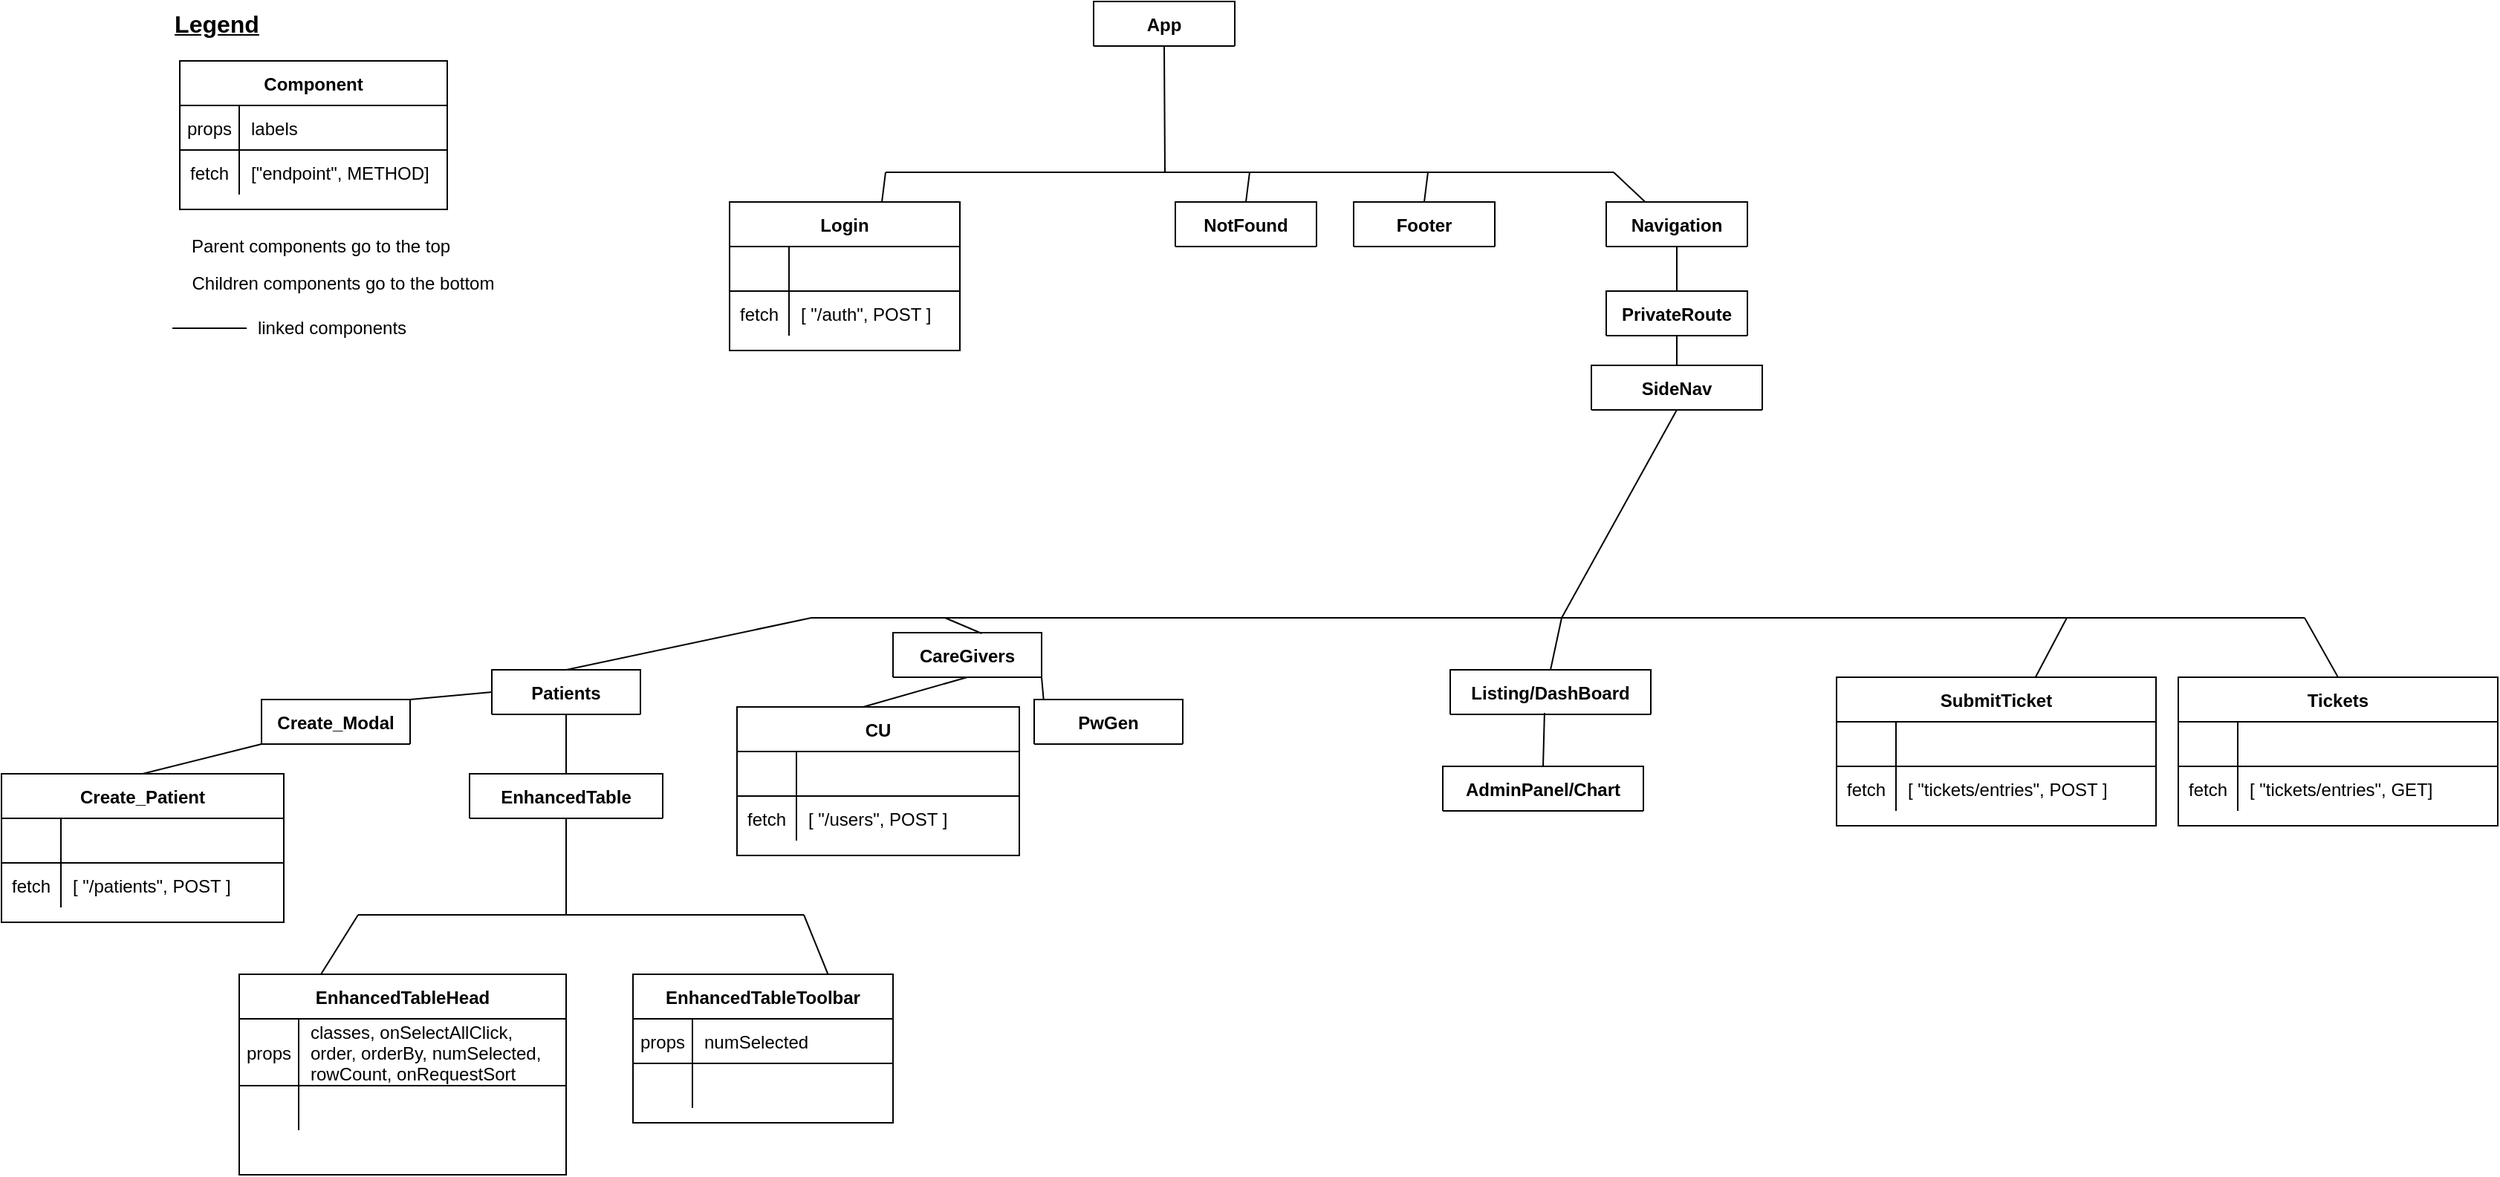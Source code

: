 <mxfile version="14.9.0" type="google"><diagram id="DZFct7ExHFH9L2ZEA_QD" name="Page-1"><mxGraphModel dx="2535" dy="1308" grid="1" gridSize="5" guides="1" tooltips="1" connect="1" arrows="1" fold="1" page="1" pageScale="1" pageWidth="1100" pageHeight="850" math="0" shadow="0"><root><mxCell id="0"/><mxCell id="1" parent="0"/><mxCell id="W5EeJOtrDVirOjRoHwL2-1" value="&lt;b&gt;&lt;font style=&quot;font-size: 16px&quot;&gt;&lt;u&gt;Legend&lt;/u&gt;&lt;/font&gt;&lt;/b&gt;" style="text;html=1;strokeColor=none;fillColor=none;align=center;verticalAlign=middle;whiteSpace=wrap;rounded=0;" parent="1" vertex="1"><mxGeometry x="10" y="10" width="60" height="20" as="geometry"/></mxCell><mxCell id="W5EeJOtrDVirOjRoHwL2-2" value="Component" style="shape=table;startSize=30;container=1;collapsible=1;childLayout=tableLayout;fixedRows=1;rowLines=0;fontStyle=1;align=center;resizeLast=1;" parent="1" vertex="1"><mxGeometry x="15" y="45" width="180" height="100" as="geometry"><mxRectangle x="15" y="45" width="95" height="30" as="alternateBounds"/></mxGeometry></mxCell><mxCell id="W5EeJOtrDVirOjRoHwL2-3" value="" style="shape=partialRectangle;collapsible=0;dropTarget=0;pointerEvents=0;fillColor=none;top=0;left=0;bottom=1;right=0;points=[[0,0.5],[1,0.5]];portConstraint=eastwest;" parent="W5EeJOtrDVirOjRoHwL2-2" vertex="1"><mxGeometry y="30" width="180" height="30" as="geometry"/></mxCell><mxCell id="W5EeJOtrDVirOjRoHwL2-4" value="props" style="shape=partialRectangle;connectable=0;fillColor=none;top=0;left=0;bottom=0;right=0;fontStyle=0;overflow=hidden;" parent="W5EeJOtrDVirOjRoHwL2-3" vertex="1"><mxGeometry width="40" height="30" as="geometry"/></mxCell><mxCell id="W5EeJOtrDVirOjRoHwL2-5" value="labels" style="shape=partialRectangle;connectable=0;fillColor=none;top=0;left=0;bottom=0;right=0;align=left;spacingLeft=6;fontStyle=0;overflow=hidden;" parent="W5EeJOtrDVirOjRoHwL2-3" vertex="1"><mxGeometry x="40" width="140" height="30" as="geometry"/></mxCell><mxCell id="W5EeJOtrDVirOjRoHwL2-6" value="" style="shape=partialRectangle;collapsible=0;dropTarget=0;pointerEvents=0;fillColor=none;top=0;left=0;bottom=0;right=0;points=[[0,0.5],[1,0.5]];portConstraint=eastwest;" parent="W5EeJOtrDVirOjRoHwL2-2" vertex="1"><mxGeometry y="60" width="180" height="30" as="geometry"/></mxCell><mxCell id="W5EeJOtrDVirOjRoHwL2-7" value="fetch" style="shape=partialRectangle;connectable=0;fillColor=none;top=0;left=0;bottom=0;right=0;editable=1;overflow=hidden;" parent="W5EeJOtrDVirOjRoHwL2-6" vertex="1"><mxGeometry width="40" height="30" as="geometry"/></mxCell><mxCell id="W5EeJOtrDVirOjRoHwL2-8" value="[&quot;endpoint&quot;, METHOD]" style="shape=partialRectangle;connectable=0;fillColor=none;top=0;left=0;bottom=0;right=0;align=left;spacingLeft=6;overflow=hidden;" parent="W5EeJOtrDVirOjRoHwL2-6" vertex="1"><mxGeometry x="40" width="140" height="30" as="geometry"/></mxCell><mxCell id="W5EeJOtrDVirOjRoHwL2-9" value="Parent components go to the top" style="text;html=1;strokeColor=none;fillColor=none;align=center;verticalAlign=middle;whiteSpace=wrap;rounded=0;" parent="1" vertex="1"><mxGeometry x="5" y="160" width="210" height="20" as="geometry"/></mxCell><mxCell id="W5EeJOtrDVirOjRoHwL2-10" value="Children components go to the bottom" style="text;html=1;strokeColor=none;fillColor=none;align=center;verticalAlign=middle;whiteSpace=wrap;rounded=0;" parent="1" vertex="1"><mxGeometry x="5" y="185" width="240" height="20" as="geometry"/></mxCell><mxCell id="W5EeJOtrDVirOjRoHwL2-11" value="" style="endArrow=none;html=1;" parent="1" edge="1"><mxGeometry width="50" height="50" relative="1" as="geometry"><mxPoint x="10" y="225" as="sourcePoint"/><mxPoint x="60" y="225" as="targetPoint"/></mxGeometry></mxCell><mxCell id="W5EeJOtrDVirOjRoHwL2-12" value="linked components" style="text;html=1;strokeColor=none;fillColor=none;align=center;verticalAlign=middle;whiteSpace=wrap;rounded=0;" parent="1" vertex="1"><mxGeometry x="60" y="215" width="115" height="20" as="geometry"/></mxCell><mxCell id="W5EeJOtrDVirOjRoHwL2-13" value="App" style="shape=table;startSize=30;container=1;collapsible=1;childLayout=tableLayout;fixedRows=1;rowLines=0;fontStyle=1;align=center;resizeLast=1;" parent="1" vertex="1" collapsed="1"><mxGeometry x="630" y="5" width="95" height="30" as="geometry"><mxRectangle x="630" y="5" width="130" height="100" as="alternateBounds"/></mxGeometry></mxCell><mxCell id="W5EeJOtrDVirOjRoHwL2-14" value="" style="shape=partialRectangle;collapsible=0;dropTarget=0;pointerEvents=0;fillColor=none;top=0;left=0;bottom=1;right=0;points=[[0,0.5],[1,0.5]];portConstraint=eastwest;" parent="W5EeJOtrDVirOjRoHwL2-13" vertex="1"><mxGeometry y="30" width="130" height="30" as="geometry"/></mxCell><mxCell id="W5EeJOtrDVirOjRoHwL2-15" value="" style="shape=partialRectangle;connectable=0;fillColor=none;top=0;left=0;bottom=0;right=0;fontStyle=0;overflow=hidden;" parent="W5EeJOtrDVirOjRoHwL2-14" vertex="1"><mxGeometry width="40" height="30" as="geometry"/></mxCell><mxCell id="W5EeJOtrDVirOjRoHwL2-16" value="" style="shape=partialRectangle;connectable=0;fillColor=none;top=0;left=0;bottom=0;right=0;align=left;spacingLeft=6;fontStyle=0;overflow=hidden;" parent="W5EeJOtrDVirOjRoHwL2-14" vertex="1"><mxGeometry x="40" width="90" height="30" as="geometry"/></mxCell><mxCell id="W5EeJOtrDVirOjRoHwL2-17" value="" style="shape=partialRectangle;collapsible=0;dropTarget=0;pointerEvents=0;fillColor=none;top=0;left=0;bottom=0;right=0;points=[[0,0.5],[1,0.5]];portConstraint=eastwest;" parent="W5EeJOtrDVirOjRoHwL2-13" vertex="1"><mxGeometry y="60" width="130" height="30" as="geometry"/></mxCell><mxCell id="W5EeJOtrDVirOjRoHwL2-18" value="" style="shape=partialRectangle;connectable=0;fillColor=none;top=0;left=0;bottom=0;right=0;editable=1;overflow=hidden;" parent="W5EeJOtrDVirOjRoHwL2-17" vertex="1"><mxGeometry width="40" height="30" as="geometry"/></mxCell><mxCell id="W5EeJOtrDVirOjRoHwL2-19" value="" style="shape=partialRectangle;connectable=0;fillColor=none;top=0;left=0;bottom=0;right=0;align=left;spacingLeft=6;overflow=hidden;" parent="W5EeJOtrDVirOjRoHwL2-17" vertex="1"><mxGeometry x="40" width="90" height="30" as="geometry"/></mxCell><mxCell id="W5EeJOtrDVirOjRoHwL2-34" value="NotFound" style="shape=table;startSize=30;container=1;collapsible=1;childLayout=tableLayout;fixedRows=1;rowLines=0;fontStyle=1;align=center;resizeLast=1;" parent="1" vertex="1" collapsed="1"><mxGeometry x="685" y="140" width="95" height="30" as="geometry"><mxRectangle x="630" y="5" width="130" height="100" as="alternateBounds"/></mxGeometry></mxCell><mxCell id="W5EeJOtrDVirOjRoHwL2-35" value="" style="shape=partialRectangle;collapsible=0;dropTarget=0;pointerEvents=0;fillColor=none;top=0;left=0;bottom=1;right=0;points=[[0,0.5],[1,0.5]];portConstraint=eastwest;" parent="W5EeJOtrDVirOjRoHwL2-34" vertex="1"><mxGeometry y="30" width="130" height="30" as="geometry"/></mxCell><mxCell id="W5EeJOtrDVirOjRoHwL2-36" value="" style="shape=partialRectangle;connectable=0;fillColor=none;top=0;left=0;bottom=0;right=0;fontStyle=0;overflow=hidden;" parent="W5EeJOtrDVirOjRoHwL2-35" vertex="1"><mxGeometry width="40" height="30" as="geometry"/></mxCell><mxCell id="W5EeJOtrDVirOjRoHwL2-37" value="" style="shape=partialRectangle;connectable=0;fillColor=none;top=0;left=0;bottom=0;right=0;align=left;spacingLeft=6;fontStyle=0;overflow=hidden;" parent="W5EeJOtrDVirOjRoHwL2-35" vertex="1"><mxGeometry x="40" width="90" height="30" as="geometry"/></mxCell><mxCell id="W5EeJOtrDVirOjRoHwL2-38" value="" style="shape=partialRectangle;collapsible=0;dropTarget=0;pointerEvents=0;fillColor=none;top=0;left=0;bottom=0;right=0;points=[[0,0.5],[1,0.5]];portConstraint=eastwest;" parent="W5EeJOtrDVirOjRoHwL2-34" vertex="1"><mxGeometry y="60" width="130" height="30" as="geometry"/></mxCell><mxCell id="W5EeJOtrDVirOjRoHwL2-39" value="" style="shape=partialRectangle;connectable=0;fillColor=none;top=0;left=0;bottom=0;right=0;editable=1;overflow=hidden;" parent="W5EeJOtrDVirOjRoHwL2-38" vertex="1"><mxGeometry width="40" height="30" as="geometry"/></mxCell><mxCell id="W5EeJOtrDVirOjRoHwL2-40" value="" style="shape=partialRectangle;connectable=0;fillColor=none;top=0;left=0;bottom=0;right=0;align=left;spacingLeft=6;overflow=hidden;" parent="W5EeJOtrDVirOjRoHwL2-38" vertex="1"><mxGeometry x="40" width="90" height="30" as="geometry"/></mxCell><mxCell id="W5EeJOtrDVirOjRoHwL2-41" value="Footer" style="shape=table;startSize=30;container=1;collapsible=1;childLayout=tableLayout;fixedRows=1;rowLines=0;fontStyle=1;align=center;resizeLast=1;" parent="1" vertex="1" collapsed="1"><mxGeometry x="805" y="140" width="95" height="30" as="geometry"><mxRectangle x="630" y="5" width="130" height="100" as="alternateBounds"/></mxGeometry></mxCell><mxCell id="W5EeJOtrDVirOjRoHwL2-42" value="" style="shape=partialRectangle;collapsible=0;dropTarget=0;pointerEvents=0;fillColor=none;top=0;left=0;bottom=1;right=0;points=[[0,0.5],[1,0.5]];portConstraint=eastwest;" parent="W5EeJOtrDVirOjRoHwL2-41" vertex="1"><mxGeometry y="30" width="130" height="30" as="geometry"/></mxCell><mxCell id="W5EeJOtrDVirOjRoHwL2-43" value="" style="shape=partialRectangle;connectable=0;fillColor=none;top=0;left=0;bottom=0;right=0;fontStyle=0;overflow=hidden;" parent="W5EeJOtrDVirOjRoHwL2-42" vertex="1"><mxGeometry width="40" height="30" as="geometry"/></mxCell><mxCell id="W5EeJOtrDVirOjRoHwL2-44" value="" style="shape=partialRectangle;connectable=0;fillColor=none;top=0;left=0;bottom=0;right=0;align=left;spacingLeft=6;fontStyle=0;overflow=hidden;" parent="W5EeJOtrDVirOjRoHwL2-42" vertex="1"><mxGeometry x="40" width="90" height="30" as="geometry"/></mxCell><mxCell id="W5EeJOtrDVirOjRoHwL2-45" value="" style="shape=partialRectangle;collapsible=0;dropTarget=0;pointerEvents=0;fillColor=none;top=0;left=0;bottom=0;right=0;points=[[0,0.5],[1,0.5]];portConstraint=eastwest;" parent="W5EeJOtrDVirOjRoHwL2-41" vertex="1"><mxGeometry y="60" width="130" height="30" as="geometry"/></mxCell><mxCell id="W5EeJOtrDVirOjRoHwL2-46" value="" style="shape=partialRectangle;connectable=0;fillColor=none;top=0;left=0;bottom=0;right=0;editable=1;overflow=hidden;" parent="W5EeJOtrDVirOjRoHwL2-45" vertex="1"><mxGeometry width="40" height="30" as="geometry"/></mxCell><mxCell id="W5EeJOtrDVirOjRoHwL2-47" value="" style="shape=partialRectangle;connectable=0;fillColor=none;top=0;left=0;bottom=0;right=0;align=left;spacingLeft=6;overflow=hidden;" parent="W5EeJOtrDVirOjRoHwL2-45" vertex="1"><mxGeometry x="40" width="90" height="30" as="geometry"/></mxCell><mxCell id="W5EeJOtrDVirOjRoHwL2-55" value="" style="endArrow=none;html=1;entryX=0.5;entryY=1;entryDx=0;entryDy=0;" parent="1" target="W5EeJOtrDVirOjRoHwL2-13" edge="1"><mxGeometry width="50" height="50" relative="1" as="geometry"><mxPoint x="678" y="120" as="sourcePoint"/><mxPoint x="635" y="50" as="targetPoint"/></mxGeometry></mxCell><mxCell id="W5EeJOtrDVirOjRoHwL2-57" value="" style="endArrow=none;html=1;" parent="1" edge="1"><mxGeometry width="50" height="50" relative="1" as="geometry"><mxPoint x="675" y="120" as="sourcePoint"/><mxPoint x="980" y="120" as="targetPoint"/></mxGeometry></mxCell><mxCell id="W5EeJOtrDVirOjRoHwL2-59" value="" style="endArrow=none;html=1;exitX=0.5;exitY=0;exitDx=0;exitDy=0;" parent="1" edge="1"><mxGeometry width="50" height="50" relative="1" as="geometry"><mxPoint x="487.5" y="140" as="sourcePoint"/><mxPoint x="490" y="120" as="targetPoint"/></mxGeometry></mxCell><mxCell id="W5EeJOtrDVirOjRoHwL2-61" value="" style="endArrow=none;html=1;exitX=0.5;exitY=0;exitDx=0;exitDy=0;" parent="1" source="W5EeJOtrDVirOjRoHwL2-34" edge="1"><mxGeometry width="50" height="50" relative="1" as="geometry"><mxPoint x="675" y="270" as="sourcePoint"/><mxPoint x="735" y="120" as="targetPoint"/></mxGeometry></mxCell><mxCell id="W5EeJOtrDVirOjRoHwL2-62" value="" style="endArrow=none;html=1;exitX=0.5;exitY=0;exitDx=0;exitDy=0;" parent="1" source="W5EeJOtrDVirOjRoHwL2-41" edge="1"><mxGeometry width="50" height="50" relative="1" as="geometry"><mxPoint x="820" y="250" as="sourcePoint"/><mxPoint x="855" y="120" as="targetPoint"/></mxGeometry></mxCell><mxCell id="W5EeJOtrDVirOjRoHwL2-63" value="" style="endArrow=none;html=1;exitX=0.75;exitY=0;exitDx=0;exitDy=0;" parent="1" edge="1"><mxGeometry width="50" height="50" relative="1" as="geometry"><mxPoint x="1001.25" y="140" as="sourcePoint"/><mxPoint x="980" y="120" as="targetPoint"/></mxGeometry></mxCell><mxCell id="W5EeJOtrDVirOjRoHwL2-73" value="EnhancedTable" style="shape=table;startSize=30;container=1;collapsible=1;childLayout=tableLayout;fixedRows=1;rowLines=0;fontStyle=1;align=center;resizeLast=1;" parent="1" vertex="1" collapsed="1"><mxGeometry x="210" y="525" width="130" height="30" as="geometry"><mxRectangle x="630" y="5" width="130" height="100" as="alternateBounds"/></mxGeometry></mxCell><mxCell id="W5EeJOtrDVirOjRoHwL2-74" value="" style="shape=partialRectangle;collapsible=0;dropTarget=0;pointerEvents=0;fillColor=none;top=0;left=0;bottom=1;right=0;points=[[0,0.5],[1,0.5]];portConstraint=eastwest;" parent="W5EeJOtrDVirOjRoHwL2-73" vertex="1"><mxGeometry y="30" width="130" height="30" as="geometry"/></mxCell><mxCell id="W5EeJOtrDVirOjRoHwL2-75" value="" style="shape=partialRectangle;connectable=0;fillColor=none;top=0;left=0;bottom=0;right=0;fontStyle=0;overflow=hidden;" parent="W5EeJOtrDVirOjRoHwL2-74" vertex="1"><mxGeometry width="40" height="30" as="geometry"/></mxCell><mxCell id="W5EeJOtrDVirOjRoHwL2-76" value="" style="shape=partialRectangle;connectable=0;fillColor=none;top=0;left=0;bottom=0;right=0;align=left;spacingLeft=6;fontStyle=0;overflow=hidden;" parent="W5EeJOtrDVirOjRoHwL2-74" vertex="1"><mxGeometry x="40" width="90" height="30" as="geometry"/></mxCell><mxCell id="W5EeJOtrDVirOjRoHwL2-77" value="" style="shape=partialRectangle;collapsible=0;dropTarget=0;pointerEvents=0;fillColor=none;top=0;left=0;bottom=0;right=0;points=[[0,0.5],[1,0.5]];portConstraint=eastwest;" parent="W5EeJOtrDVirOjRoHwL2-73" vertex="1"><mxGeometry y="60" width="130" height="30" as="geometry"/></mxCell><mxCell id="W5EeJOtrDVirOjRoHwL2-78" value="" style="shape=partialRectangle;connectable=0;fillColor=none;top=0;left=0;bottom=0;right=0;editable=1;overflow=hidden;" parent="W5EeJOtrDVirOjRoHwL2-77" vertex="1"><mxGeometry width="40" height="30" as="geometry"/></mxCell><mxCell id="W5EeJOtrDVirOjRoHwL2-79" value="" style="shape=partialRectangle;connectable=0;fillColor=none;top=0;left=0;bottom=0;right=0;align=left;spacingLeft=6;overflow=hidden;" parent="W5EeJOtrDVirOjRoHwL2-77" vertex="1"><mxGeometry x="40" width="90" height="30" as="geometry"/></mxCell><mxCell id="W5EeJOtrDVirOjRoHwL2-80" value="PwGen" style="shape=table;startSize=30;container=1;collapsible=1;childLayout=tableLayout;fixedRows=1;rowLines=0;fontStyle=1;align=center;resizeLast=1;" parent="1" vertex="1" collapsed="1"><mxGeometry x="590" y="475" width="100" height="30" as="geometry"><mxRectangle x="630" y="5" width="130" height="100" as="alternateBounds"/></mxGeometry></mxCell><mxCell id="W5EeJOtrDVirOjRoHwL2-81" value="" style="shape=partialRectangle;collapsible=0;dropTarget=0;pointerEvents=0;fillColor=none;top=0;left=0;bottom=1;right=0;points=[[0,0.5],[1,0.5]];portConstraint=eastwest;" parent="W5EeJOtrDVirOjRoHwL2-80" vertex="1"><mxGeometry y="30" width="130" height="30" as="geometry"/></mxCell><mxCell id="W5EeJOtrDVirOjRoHwL2-82" value="" style="shape=partialRectangle;connectable=0;fillColor=none;top=0;left=0;bottom=0;right=0;fontStyle=0;overflow=hidden;" parent="W5EeJOtrDVirOjRoHwL2-81" vertex="1"><mxGeometry width="40" height="30" as="geometry"/></mxCell><mxCell id="W5EeJOtrDVirOjRoHwL2-83" value="" style="shape=partialRectangle;connectable=0;fillColor=none;top=0;left=0;bottom=0;right=0;align=left;spacingLeft=6;fontStyle=0;overflow=hidden;" parent="W5EeJOtrDVirOjRoHwL2-81" vertex="1"><mxGeometry x="40" width="90" height="30" as="geometry"/></mxCell><mxCell id="W5EeJOtrDVirOjRoHwL2-84" value="" style="shape=partialRectangle;collapsible=0;dropTarget=0;pointerEvents=0;fillColor=none;top=0;left=0;bottom=0;right=0;points=[[0,0.5],[1,0.5]];portConstraint=eastwest;" parent="W5EeJOtrDVirOjRoHwL2-80" vertex="1"><mxGeometry y="60" width="130" height="30" as="geometry"/></mxCell><mxCell id="W5EeJOtrDVirOjRoHwL2-85" value="" style="shape=partialRectangle;connectable=0;fillColor=none;top=0;left=0;bottom=0;right=0;editable=1;overflow=hidden;" parent="W5EeJOtrDVirOjRoHwL2-84" vertex="1"><mxGeometry width="40" height="30" as="geometry"/></mxCell><mxCell id="W5EeJOtrDVirOjRoHwL2-86" value="" style="shape=partialRectangle;connectable=0;fillColor=none;top=0;left=0;bottom=0;right=0;align=left;spacingLeft=6;overflow=hidden;" parent="W5EeJOtrDVirOjRoHwL2-84" vertex="1"><mxGeometry x="40" width="90" height="30" as="geometry"/></mxCell><mxCell id="W5EeJOtrDVirOjRoHwL2-87" value="Patients" style="shape=table;startSize=30;container=1;collapsible=1;childLayout=tableLayout;fixedRows=1;rowLines=0;fontStyle=1;align=center;resizeLast=1;" parent="1" vertex="1" collapsed="1"><mxGeometry x="225" y="455" width="100" height="30" as="geometry"><mxRectangle x="630" y="5" width="130" height="100" as="alternateBounds"/></mxGeometry></mxCell><mxCell id="W5EeJOtrDVirOjRoHwL2-88" value="" style="shape=partialRectangle;collapsible=0;dropTarget=0;pointerEvents=0;fillColor=none;top=0;left=0;bottom=1;right=0;points=[[0,0.5],[1,0.5]];portConstraint=eastwest;" parent="W5EeJOtrDVirOjRoHwL2-87" vertex="1"><mxGeometry y="30" width="130" height="30" as="geometry"/></mxCell><mxCell id="W5EeJOtrDVirOjRoHwL2-89" value="" style="shape=partialRectangle;connectable=0;fillColor=none;top=0;left=0;bottom=0;right=0;fontStyle=0;overflow=hidden;" parent="W5EeJOtrDVirOjRoHwL2-88" vertex="1"><mxGeometry width="40" height="30" as="geometry"/></mxCell><mxCell id="W5EeJOtrDVirOjRoHwL2-90" value="" style="shape=partialRectangle;connectable=0;fillColor=none;top=0;left=0;bottom=0;right=0;align=left;spacingLeft=6;fontStyle=0;overflow=hidden;" parent="W5EeJOtrDVirOjRoHwL2-88" vertex="1"><mxGeometry x="40" width="90" height="30" as="geometry"/></mxCell><mxCell id="W5EeJOtrDVirOjRoHwL2-91" value="" style="shape=partialRectangle;collapsible=0;dropTarget=0;pointerEvents=0;fillColor=none;top=0;left=0;bottom=0;right=0;points=[[0,0.5],[1,0.5]];portConstraint=eastwest;" parent="W5EeJOtrDVirOjRoHwL2-87" vertex="1"><mxGeometry y="60" width="130" height="30" as="geometry"/></mxCell><mxCell id="W5EeJOtrDVirOjRoHwL2-92" value="" style="shape=partialRectangle;connectable=0;fillColor=none;top=0;left=0;bottom=0;right=0;editable=1;overflow=hidden;" parent="W5EeJOtrDVirOjRoHwL2-91" vertex="1"><mxGeometry width="40" height="30" as="geometry"/></mxCell><mxCell id="W5EeJOtrDVirOjRoHwL2-93" value="" style="shape=partialRectangle;connectable=0;fillColor=none;top=0;left=0;bottom=0;right=0;align=left;spacingLeft=6;overflow=hidden;" parent="W5EeJOtrDVirOjRoHwL2-91" vertex="1"><mxGeometry x="40" width="90" height="30" as="geometry"/></mxCell><mxCell id="W5EeJOtrDVirOjRoHwL2-101" value="" style="endArrow=none;html=1;" parent="1" edge="1"><mxGeometry width="50" height="50" relative="1" as="geometry"><mxPoint x="440" y="420" as="sourcePoint"/><mxPoint x="885" y="420" as="targetPoint"/></mxGeometry></mxCell><mxCell id="W5EeJOtrDVirOjRoHwL2-104" value="EnhancedTableHead" style="shape=table;startSize=30;container=1;collapsible=1;childLayout=tableLayout;fixedRows=1;rowLines=0;fontStyle=1;align=center;resizeLast=1;" parent="1" vertex="1"><mxGeometry x="55" y="660" width="220" height="135" as="geometry"><mxRectangle x="10" y="585" width="160" height="30" as="alternateBounds"/></mxGeometry></mxCell><mxCell id="W5EeJOtrDVirOjRoHwL2-105" value="" style="shape=partialRectangle;collapsible=0;dropTarget=0;pointerEvents=0;fillColor=none;top=0;left=0;bottom=1;right=0;points=[[0,0.5],[1,0.5]];portConstraint=eastwest;" parent="W5EeJOtrDVirOjRoHwL2-104" vertex="1"><mxGeometry y="30" width="220" height="45" as="geometry"/></mxCell><mxCell id="W5EeJOtrDVirOjRoHwL2-106" value="props" style="shape=partialRectangle;connectable=0;fillColor=none;top=0;left=0;bottom=0;right=0;fontStyle=0;overflow=hidden;" parent="W5EeJOtrDVirOjRoHwL2-105" vertex="1"><mxGeometry width="40" height="45" as="geometry"/></mxCell><mxCell id="W5EeJOtrDVirOjRoHwL2-107" value="classes, onSelectAllClick,&#10;order, orderBy, numSelected,&#10;rowCount, onRequestSort" style="shape=partialRectangle;connectable=0;fillColor=none;top=0;left=0;bottom=0;right=0;align=left;spacingLeft=6;fontStyle=0;overflow=hidden;" parent="W5EeJOtrDVirOjRoHwL2-105" vertex="1"><mxGeometry x="40" width="180" height="45" as="geometry"/></mxCell><mxCell id="W5EeJOtrDVirOjRoHwL2-108" value="" style="shape=partialRectangle;collapsible=0;dropTarget=0;pointerEvents=0;fillColor=none;top=0;left=0;bottom=0;right=0;points=[[0,0.5],[1,0.5]];portConstraint=eastwest;" parent="W5EeJOtrDVirOjRoHwL2-104" vertex="1"><mxGeometry y="75" width="220" height="30" as="geometry"/></mxCell><mxCell id="W5EeJOtrDVirOjRoHwL2-109" value="" style="shape=partialRectangle;connectable=0;fillColor=none;top=0;left=0;bottom=0;right=0;editable=1;overflow=hidden;" parent="W5EeJOtrDVirOjRoHwL2-108" vertex="1"><mxGeometry width="40" height="30" as="geometry"/></mxCell><mxCell id="W5EeJOtrDVirOjRoHwL2-110" value="" style="shape=partialRectangle;connectable=0;fillColor=none;top=0;left=0;bottom=0;right=0;align=left;spacingLeft=6;overflow=hidden;" parent="W5EeJOtrDVirOjRoHwL2-108" vertex="1"><mxGeometry x="40" width="180" height="30" as="geometry"/></mxCell><mxCell id="W5EeJOtrDVirOjRoHwL2-111" value="EnhancedTableToolbar" style="shape=table;startSize=30;container=1;collapsible=1;childLayout=tableLayout;fixedRows=1;rowLines=0;fontStyle=1;align=center;resizeLast=1;" parent="1" vertex="1"><mxGeometry x="320" y="660" width="175" height="100" as="geometry"><mxRectangle x="10" y="585" width="160" height="30" as="alternateBounds"/></mxGeometry></mxCell><mxCell id="W5EeJOtrDVirOjRoHwL2-112" value="" style="shape=partialRectangle;collapsible=0;dropTarget=0;pointerEvents=0;fillColor=none;top=0;left=0;bottom=1;right=0;points=[[0,0.5],[1,0.5]];portConstraint=eastwest;" parent="W5EeJOtrDVirOjRoHwL2-111" vertex="1"><mxGeometry y="30" width="175" height="30" as="geometry"/></mxCell><mxCell id="W5EeJOtrDVirOjRoHwL2-113" value="props" style="shape=partialRectangle;connectable=0;fillColor=none;top=0;left=0;bottom=0;right=0;fontStyle=0;overflow=hidden;" parent="W5EeJOtrDVirOjRoHwL2-112" vertex="1"><mxGeometry width="40" height="30" as="geometry"/></mxCell><mxCell id="W5EeJOtrDVirOjRoHwL2-114" value="numSelected" style="shape=partialRectangle;connectable=0;fillColor=none;top=0;left=0;bottom=0;right=0;align=left;spacingLeft=6;fontStyle=0;overflow=hidden;" parent="W5EeJOtrDVirOjRoHwL2-112" vertex="1"><mxGeometry x="40" width="135" height="30" as="geometry"/></mxCell><mxCell id="W5EeJOtrDVirOjRoHwL2-115" value="" style="shape=partialRectangle;collapsible=0;dropTarget=0;pointerEvents=0;fillColor=none;top=0;left=0;bottom=0;right=0;points=[[0,0.5],[1,0.5]];portConstraint=eastwest;" parent="W5EeJOtrDVirOjRoHwL2-111" vertex="1"><mxGeometry y="60" width="175" height="30" as="geometry"/></mxCell><mxCell id="W5EeJOtrDVirOjRoHwL2-116" value="" style="shape=partialRectangle;connectable=0;fillColor=none;top=0;left=0;bottom=0;right=0;editable=1;overflow=hidden;" parent="W5EeJOtrDVirOjRoHwL2-115" vertex="1"><mxGeometry width="40" height="30" as="geometry"/></mxCell><mxCell id="W5EeJOtrDVirOjRoHwL2-117" value="" style="shape=partialRectangle;connectable=0;fillColor=none;top=0;left=0;bottom=0;right=0;align=left;spacingLeft=6;overflow=hidden;" parent="W5EeJOtrDVirOjRoHwL2-115" vertex="1"><mxGeometry x="40" width="135" height="30" as="geometry"/></mxCell><mxCell id="W5EeJOtrDVirOjRoHwL2-118" value="" style="endArrow=none;html=1;entryX=0.5;entryY=1;entryDx=0;entryDy=0;" parent="1" target="W5EeJOtrDVirOjRoHwL2-73" edge="1"><mxGeometry width="50" height="50" relative="1" as="geometry"><mxPoint x="275" y="620" as="sourcePoint"/><mxPoint x="400" y="590" as="targetPoint"/></mxGeometry></mxCell><mxCell id="W5EeJOtrDVirOjRoHwL2-119" value="" style="endArrow=none;html=1;" parent="1" edge="1"><mxGeometry width="50" height="50" relative="1" as="geometry"><mxPoint x="135" y="620" as="sourcePoint"/><mxPoint x="435" y="620" as="targetPoint"/></mxGeometry></mxCell><mxCell id="W5EeJOtrDVirOjRoHwL2-120" value="" style="endArrow=none;html=1;exitX=0.25;exitY=0;exitDx=0;exitDy=0;" parent="1" source="W5EeJOtrDVirOjRoHwL2-104" edge="1"><mxGeometry width="50" height="50" relative="1" as="geometry"><mxPoint x="60" y="610" as="sourcePoint"/><mxPoint x="135" y="620" as="targetPoint"/></mxGeometry></mxCell><mxCell id="W5EeJOtrDVirOjRoHwL2-121" value="" style="endArrow=none;html=1;exitX=0.75;exitY=0;exitDx=0;exitDy=0;" parent="1" source="W5EeJOtrDVirOjRoHwL2-111" edge="1"><mxGeometry width="50" height="50" relative="1" as="geometry"><mxPoint x="530" y="650" as="sourcePoint"/><mxPoint x="435" y="620" as="targetPoint"/></mxGeometry></mxCell><mxCell id="W5EeJOtrDVirOjRoHwL2-123" value="" style="endArrow=none;html=1;entryX=0.5;entryY=1;entryDx=0;entryDy=0;" parent="1" target="P5O1M7pStPhsAPIU8d1u-34" edge="1"><mxGeometry width="50" height="50" relative="1" as="geometry"><mxPoint x="945" y="420" as="sourcePoint"/><mxPoint x="681.25" y="640" as="targetPoint"/></mxGeometry></mxCell><mxCell id="W5EeJOtrDVirOjRoHwL2-131" value="" style="endArrow=none;html=1;exitX=0.5;exitY=0;exitDx=0;exitDy=0;" parent="1" source="W5EeJOtrDVirOjRoHwL2-87" edge="1"><mxGeometry width="50" height="50" relative="1" as="geometry"><mxPoint x="405" y="470" as="sourcePoint"/><mxPoint x="440" y="420" as="targetPoint"/></mxGeometry></mxCell><mxCell id="W5EeJOtrDVirOjRoHwL2-133" value="Login" style="shape=table;startSize=30;container=1;collapsible=1;childLayout=tableLayout;fixedRows=1;rowLines=0;fontStyle=1;align=center;resizeLast=1;" parent="1" vertex="1"><mxGeometry x="385" y="140" width="155" height="100" as="geometry"><mxRectangle x="440" y="140" width="95" height="30" as="alternateBounds"/></mxGeometry></mxCell><mxCell id="W5EeJOtrDVirOjRoHwL2-134" value="" style="shape=partialRectangle;collapsible=0;dropTarget=0;pointerEvents=0;fillColor=none;top=0;left=0;bottom=1;right=0;points=[[0,0.5],[1,0.5]];portConstraint=eastwest;" parent="W5EeJOtrDVirOjRoHwL2-133" vertex="1"><mxGeometry y="30" width="155" height="30" as="geometry"/></mxCell><mxCell id="W5EeJOtrDVirOjRoHwL2-135" value="" style="shape=partialRectangle;connectable=0;fillColor=none;top=0;left=0;bottom=0;right=0;fontStyle=0;overflow=hidden;" parent="W5EeJOtrDVirOjRoHwL2-134" vertex="1"><mxGeometry width="40" height="30" as="geometry"/></mxCell><mxCell id="W5EeJOtrDVirOjRoHwL2-136" value="" style="shape=partialRectangle;connectable=0;fillColor=none;top=0;left=0;bottom=0;right=0;align=left;spacingLeft=6;fontStyle=0;overflow=hidden;" parent="W5EeJOtrDVirOjRoHwL2-134" vertex="1"><mxGeometry x="40" width="115" height="30" as="geometry"/></mxCell><mxCell id="W5EeJOtrDVirOjRoHwL2-137" value="" style="shape=partialRectangle;collapsible=0;dropTarget=0;pointerEvents=0;fillColor=none;top=0;left=0;bottom=0;right=0;points=[[0,0.5],[1,0.5]];portConstraint=eastwest;" parent="W5EeJOtrDVirOjRoHwL2-133" vertex="1"><mxGeometry y="60" width="155" height="30" as="geometry"/></mxCell><mxCell id="W5EeJOtrDVirOjRoHwL2-138" value="fetch" style="shape=partialRectangle;connectable=0;fillColor=none;top=0;left=0;bottom=0;right=0;editable=1;overflow=hidden;" parent="W5EeJOtrDVirOjRoHwL2-137" vertex="1"><mxGeometry width="40" height="30" as="geometry"/></mxCell><mxCell id="W5EeJOtrDVirOjRoHwL2-139" value="[ &quot;/auth&quot;, POST ]" style="shape=partialRectangle;connectable=0;fillColor=none;top=0;left=0;bottom=0;right=0;align=left;spacingLeft=6;overflow=hidden;" parent="W5EeJOtrDVirOjRoHwL2-137" vertex="1"><mxGeometry x="40" width="115" height="30" as="geometry"/></mxCell><mxCell id="W5EeJOtrDVirOjRoHwL2-140" value="CU" style="shape=table;startSize=30;container=1;collapsible=1;childLayout=tableLayout;fixedRows=1;rowLines=0;fontStyle=1;align=center;resizeLast=1;" parent="1" vertex="1"><mxGeometry x="390" y="480" width="190" height="100" as="geometry"><mxRectangle x="740" y="632.5" width="85" height="30" as="alternateBounds"/></mxGeometry></mxCell><mxCell id="W5EeJOtrDVirOjRoHwL2-141" value="" style="shape=partialRectangle;collapsible=0;dropTarget=0;pointerEvents=0;fillColor=none;top=0;left=0;bottom=1;right=0;points=[[0,0.5],[1,0.5]];portConstraint=eastwest;" parent="W5EeJOtrDVirOjRoHwL2-140" vertex="1"><mxGeometry y="30" width="190" height="30" as="geometry"/></mxCell><mxCell id="W5EeJOtrDVirOjRoHwL2-142" value="" style="shape=partialRectangle;connectable=0;fillColor=none;top=0;left=0;bottom=0;right=0;fontStyle=0;overflow=hidden;" parent="W5EeJOtrDVirOjRoHwL2-141" vertex="1"><mxGeometry width="40" height="30" as="geometry"/></mxCell><mxCell id="W5EeJOtrDVirOjRoHwL2-143" value="" style="shape=partialRectangle;connectable=0;fillColor=none;top=0;left=0;bottom=0;right=0;align=left;spacingLeft=6;fontStyle=0;overflow=hidden;" parent="W5EeJOtrDVirOjRoHwL2-141" vertex="1"><mxGeometry x="40" width="150" height="30" as="geometry"/></mxCell><mxCell id="W5EeJOtrDVirOjRoHwL2-144" value="" style="shape=partialRectangle;collapsible=0;dropTarget=0;pointerEvents=0;fillColor=none;top=0;left=0;bottom=0;right=0;points=[[0,0.5],[1,0.5]];portConstraint=eastwest;" parent="W5EeJOtrDVirOjRoHwL2-140" vertex="1"><mxGeometry y="60" width="190" height="30" as="geometry"/></mxCell><mxCell id="W5EeJOtrDVirOjRoHwL2-145" value="fetch" style="shape=partialRectangle;connectable=0;fillColor=none;top=0;left=0;bottom=0;right=0;editable=1;overflow=hidden;" parent="W5EeJOtrDVirOjRoHwL2-144" vertex="1"><mxGeometry width="40" height="30" as="geometry"/></mxCell><mxCell id="W5EeJOtrDVirOjRoHwL2-146" value="[ &quot;/users&quot;, POST ]" style="shape=partialRectangle;connectable=0;fillColor=none;top=0;left=0;bottom=0;right=0;align=left;spacingLeft=6;overflow=hidden;" parent="W5EeJOtrDVirOjRoHwL2-144" vertex="1"><mxGeometry x="40" width="150" height="30" as="geometry"/></mxCell><mxCell id="W5EeJOtrDVirOjRoHwL2-155" value="SubmitTicket" style="shape=table;startSize=30;container=1;collapsible=1;childLayout=tableLayout;fixedRows=1;rowLines=0;fontStyle=1;align=center;resizeLast=1;" parent="1" vertex="1"><mxGeometry x="1130" y="460" width="215" height="100" as="geometry"><mxRectangle x="1140" y="645" width="120" height="30" as="alternateBounds"/></mxGeometry></mxCell><mxCell id="W5EeJOtrDVirOjRoHwL2-156" value="" style="shape=partialRectangle;collapsible=0;dropTarget=0;pointerEvents=0;fillColor=none;top=0;left=0;bottom=1;right=0;points=[[0,0.5],[1,0.5]];portConstraint=eastwest;" parent="W5EeJOtrDVirOjRoHwL2-155" vertex="1"><mxGeometry y="30" width="215" height="30" as="geometry"/></mxCell><mxCell id="W5EeJOtrDVirOjRoHwL2-157" value="" style="shape=partialRectangle;connectable=0;fillColor=none;top=0;left=0;bottom=0;right=0;fontStyle=0;overflow=hidden;" parent="W5EeJOtrDVirOjRoHwL2-156" vertex="1"><mxGeometry width="40" height="30" as="geometry"/></mxCell><mxCell id="W5EeJOtrDVirOjRoHwL2-158" value="" style="shape=partialRectangle;connectable=0;fillColor=none;top=0;left=0;bottom=0;right=0;align=left;spacingLeft=6;fontStyle=0;overflow=hidden;" parent="W5EeJOtrDVirOjRoHwL2-156" vertex="1"><mxGeometry x="40" width="175" height="30" as="geometry"/></mxCell><mxCell id="W5EeJOtrDVirOjRoHwL2-159" value="" style="shape=partialRectangle;collapsible=0;dropTarget=0;pointerEvents=0;fillColor=none;top=0;left=0;bottom=0;right=0;points=[[0,0.5],[1,0.5]];portConstraint=eastwest;" parent="W5EeJOtrDVirOjRoHwL2-155" vertex="1"><mxGeometry y="60" width="215" height="30" as="geometry"/></mxCell><mxCell id="W5EeJOtrDVirOjRoHwL2-160" value="fetch" style="shape=partialRectangle;connectable=0;fillColor=none;top=0;left=0;bottom=0;right=0;editable=1;overflow=hidden;" parent="W5EeJOtrDVirOjRoHwL2-159" vertex="1"><mxGeometry width="40" height="30" as="geometry"/></mxCell><mxCell id="W5EeJOtrDVirOjRoHwL2-161" value="[ &quot;tickets/entries&quot;, POST ]" style="shape=partialRectangle;connectable=0;fillColor=none;top=0;left=0;bottom=0;right=0;align=left;spacingLeft=6;overflow=hidden;" parent="W5EeJOtrDVirOjRoHwL2-159" vertex="1"><mxGeometry x="40" width="175" height="30" as="geometry"/></mxCell><mxCell id="W5EeJOtrDVirOjRoHwL2-180" value="" style="endArrow=none;html=1;" parent="1" edge="1"><mxGeometry width="50" height="50" relative="1" as="geometry"><mxPoint x="885" y="420" as="sourcePoint"/><mxPoint x="1285" y="420" as="targetPoint"/></mxGeometry></mxCell><mxCell id="P5O1M7pStPhsAPIU8d1u-27" value="PrivateRoute" style="shape=table;startSize=30;container=1;collapsible=1;childLayout=tableLayout;fixedRows=1;rowLines=0;fontStyle=1;align=center;resizeLast=1;" vertex="1" collapsed="1" parent="1"><mxGeometry x="975" y="200" width="95" height="30" as="geometry"><mxRectangle x="630" y="5" width="130" height="100" as="alternateBounds"/></mxGeometry></mxCell><mxCell id="P5O1M7pStPhsAPIU8d1u-28" value="" style="shape=partialRectangle;collapsible=0;dropTarget=0;pointerEvents=0;fillColor=none;top=0;left=0;bottom=1;right=0;points=[[0,0.5],[1,0.5]];portConstraint=eastwest;" vertex="1" parent="P5O1M7pStPhsAPIU8d1u-27"><mxGeometry y="30" width="130" height="30" as="geometry"/></mxCell><mxCell id="P5O1M7pStPhsAPIU8d1u-29" value="" style="shape=partialRectangle;connectable=0;fillColor=none;top=0;left=0;bottom=0;right=0;fontStyle=0;overflow=hidden;" vertex="1" parent="P5O1M7pStPhsAPIU8d1u-28"><mxGeometry width="40" height="30" as="geometry"/></mxCell><mxCell id="P5O1M7pStPhsAPIU8d1u-30" value="" style="shape=partialRectangle;connectable=0;fillColor=none;top=0;left=0;bottom=0;right=0;align=left;spacingLeft=6;fontStyle=0;overflow=hidden;" vertex="1" parent="P5O1M7pStPhsAPIU8d1u-28"><mxGeometry x="40" width="90" height="30" as="geometry"/></mxCell><mxCell id="P5O1M7pStPhsAPIU8d1u-31" value="" style="shape=partialRectangle;collapsible=0;dropTarget=0;pointerEvents=0;fillColor=none;top=0;left=0;bottom=0;right=0;points=[[0,0.5],[1,0.5]];portConstraint=eastwest;" vertex="1" parent="P5O1M7pStPhsAPIU8d1u-27"><mxGeometry y="60" width="130" height="30" as="geometry"/></mxCell><mxCell id="P5O1M7pStPhsAPIU8d1u-32" value="" style="shape=partialRectangle;connectable=0;fillColor=none;top=0;left=0;bottom=0;right=0;editable=1;overflow=hidden;" vertex="1" parent="P5O1M7pStPhsAPIU8d1u-31"><mxGeometry width="40" height="30" as="geometry"/></mxCell><mxCell id="P5O1M7pStPhsAPIU8d1u-33" value="" style="shape=partialRectangle;connectable=0;fillColor=none;top=0;left=0;bottom=0;right=0;align=left;spacingLeft=6;overflow=hidden;" vertex="1" parent="P5O1M7pStPhsAPIU8d1u-31"><mxGeometry x="40" width="90" height="30" as="geometry"/></mxCell><mxCell id="P5O1M7pStPhsAPIU8d1u-34" value="SideNav" style="shape=table;startSize=30;container=1;collapsible=1;childLayout=tableLayout;fixedRows=1;rowLines=0;fontStyle=1;align=center;resizeLast=1;" vertex="1" collapsed="1" parent="1"><mxGeometry x="965" y="250" width="115" height="30" as="geometry"><mxRectangle x="630" y="5" width="130" height="100" as="alternateBounds"/></mxGeometry></mxCell><mxCell id="P5O1M7pStPhsAPIU8d1u-35" value="" style="shape=partialRectangle;collapsible=0;dropTarget=0;pointerEvents=0;fillColor=none;top=0;left=0;bottom=1;right=0;points=[[0,0.5],[1,0.5]];portConstraint=eastwest;" vertex="1" parent="P5O1M7pStPhsAPIU8d1u-34"><mxGeometry y="30" width="130" height="30" as="geometry"/></mxCell><mxCell id="P5O1M7pStPhsAPIU8d1u-36" value="" style="shape=partialRectangle;connectable=0;fillColor=none;top=0;left=0;bottom=0;right=0;fontStyle=0;overflow=hidden;" vertex="1" parent="P5O1M7pStPhsAPIU8d1u-35"><mxGeometry width="40" height="30" as="geometry"/></mxCell><mxCell id="P5O1M7pStPhsAPIU8d1u-37" value="" style="shape=partialRectangle;connectable=0;fillColor=none;top=0;left=0;bottom=0;right=0;align=left;spacingLeft=6;fontStyle=0;overflow=hidden;" vertex="1" parent="P5O1M7pStPhsAPIU8d1u-35"><mxGeometry x="40" width="90" height="30" as="geometry"/></mxCell><mxCell id="P5O1M7pStPhsAPIU8d1u-38" value="" style="shape=partialRectangle;collapsible=0;dropTarget=0;pointerEvents=0;fillColor=none;top=0;left=0;bottom=0;right=0;points=[[0,0.5],[1,0.5]];portConstraint=eastwest;" vertex="1" parent="P5O1M7pStPhsAPIU8d1u-34"><mxGeometry y="60" width="130" height="30" as="geometry"/></mxCell><mxCell id="P5O1M7pStPhsAPIU8d1u-39" value="" style="shape=partialRectangle;connectable=0;fillColor=none;top=0;left=0;bottom=0;right=0;editable=1;overflow=hidden;" vertex="1" parent="P5O1M7pStPhsAPIU8d1u-38"><mxGeometry width="40" height="30" as="geometry"/></mxCell><mxCell id="P5O1M7pStPhsAPIU8d1u-40" value="" style="shape=partialRectangle;connectable=0;fillColor=none;top=0;left=0;bottom=0;right=0;align=left;spacingLeft=6;overflow=hidden;" vertex="1" parent="P5O1M7pStPhsAPIU8d1u-38"><mxGeometry x="40" width="90" height="30" as="geometry"/></mxCell><mxCell id="P5O1M7pStPhsAPIU8d1u-48" value="" style="endArrow=none;html=1;entryX=0.5;entryY=1;entryDx=0;entryDy=0;" edge="1" parent="1" source="P5O1M7pStPhsAPIU8d1u-34" target="P5O1M7pStPhsAPIU8d1u-27"><mxGeometry width="50" height="50" relative="1" as="geometry"><mxPoint x="657.5" y="200" as="sourcePoint"/><mxPoint x="655" y="180" as="targetPoint"/></mxGeometry></mxCell><mxCell id="P5O1M7pStPhsAPIU8d1u-50" value="Navigation" style="shape=table;startSize=30;container=1;collapsible=1;childLayout=tableLayout;fixedRows=1;rowLines=0;fontStyle=1;align=center;resizeLast=1;" vertex="1" collapsed="1" parent="1"><mxGeometry x="975" y="140" width="95" height="30" as="geometry"><mxRectangle x="630" y="5" width="130" height="100" as="alternateBounds"/></mxGeometry></mxCell><mxCell id="P5O1M7pStPhsAPIU8d1u-51" value="" style="shape=partialRectangle;collapsible=0;dropTarget=0;pointerEvents=0;fillColor=none;top=0;left=0;bottom=1;right=0;points=[[0,0.5],[1,0.5]];portConstraint=eastwest;" vertex="1" parent="P5O1M7pStPhsAPIU8d1u-50"><mxGeometry y="30" width="130" height="30" as="geometry"/></mxCell><mxCell id="P5O1M7pStPhsAPIU8d1u-52" value="" style="shape=partialRectangle;connectable=0;fillColor=none;top=0;left=0;bottom=0;right=0;fontStyle=0;overflow=hidden;" vertex="1" parent="P5O1M7pStPhsAPIU8d1u-51"><mxGeometry width="40" height="30" as="geometry"/></mxCell><mxCell id="P5O1M7pStPhsAPIU8d1u-53" value="" style="shape=partialRectangle;connectable=0;fillColor=none;top=0;left=0;bottom=0;right=0;align=left;spacingLeft=6;fontStyle=0;overflow=hidden;" vertex="1" parent="P5O1M7pStPhsAPIU8d1u-51"><mxGeometry x="40" width="90" height="30" as="geometry"/></mxCell><mxCell id="P5O1M7pStPhsAPIU8d1u-54" value="" style="shape=partialRectangle;collapsible=0;dropTarget=0;pointerEvents=0;fillColor=none;top=0;left=0;bottom=0;right=0;points=[[0,0.5],[1,0.5]];portConstraint=eastwest;" vertex="1" parent="P5O1M7pStPhsAPIU8d1u-50"><mxGeometry y="60" width="130" height="30" as="geometry"/></mxCell><mxCell id="P5O1M7pStPhsAPIU8d1u-55" value="" style="shape=partialRectangle;connectable=0;fillColor=none;top=0;left=0;bottom=0;right=0;editable=1;overflow=hidden;" vertex="1" parent="P5O1M7pStPhsAPIU8d1u-54"><mxGeometry width="40" height="30" as="geometry"/></mxCell><mxCell id="P5O1M7pStPhsAPIU8d1u-56" value="" style="shape=partialRectangle;connectable=0;fillColor=none;top=0;left=0;bottom=0;right=0;align=left;spacingLeft=6;overflow=hidden;" vertex="1" parent="P5O1M7pStPhsAPIU8d1u-54"><mxGeometry x="40" width="90" height="30" as="geometry"/></mxCell><mxCell id="P5O1M7pStPhsAPIU8d1u-57" value="" style="endArrow=none;html=1;entryX=0.5;entryY=1;entryDx=0;entryDy=0;" edge="1" parent="1" source="P5O1M7pStPhsAPIU8d1u-27" target="P5O1M7pStPhsAPIU8d1u-50"><mxGeometry width="50" height="50" relative="1" as="geometry"><mxPoint x="492.5" y="145" as="sourcePoint"/><mxPoint x="495" y="125" as="targetPoint"/></mxGeometry></mxCell><mxCell id="P5O1M7pStPhsAPIU8d1u-58" value="" style="endArrow=none;html=1;" edge="1" parent="1"><mxGeometry width="50" height="50" relative="1" as="geometry"><mxPoint x="490" y="120" as="sourcePoint"/><mxPoint x="680" y="120" as="targetPoint"/></mxGeometry></mxCell><mxCell id="P5O1M7pStPhsAPIU8d1u-41" value="Listing/DashBoard" style="shape=table;startSize=30;container=1;collapsible=1;childLayout=tableLayout;fixedRows=1;rowLines=0;fontStyle=1;align=center;resizeLast=1;" vertex="1" collapsed="1" parent="1"><mxGeometry x="870" y="455" width="135" height="30" as="geometry"><mxRectangle x="630" y="5" width="130" height="100" as="alternateBounds"/></mxGeometry></mxCell><mxCell id="P5O1M7pStPhsAPIU8d1u-42" value="" style="shape=partialRectangle;collapsible=0;dropTarget=0;pointerEvents=0;fillColor=none;top=0;left=0;bottom=1;right=0;points=[[0,0.5],[1,0.5]];portConstraint=eastwest;" vertex="1" parent="P5O1M7pStPhsAPIU8d1u-41"><mxGeometry y="30" width="130" height="30" as="geometry"/></mxCell><mxCell id="P5O1M7pStPhsAPIU8d1u-43" value="" style="shape=partialRectangle;connectable=0;fillColor=none;top=0;left=0;bottom=0;right=0;fontStyle=0;overflow=hidden;" vertex="1" parent="P5O1M7pStPhsAPIU8d1u-42"><mxGeometry width="40" height="30" as="geometry"/></mxCell><mxCell id="P5O1M7pStPhsAPIU8d1u-44" value="" style="shape=partialRectangle;connectable=0;fillColor=none;top=0;left=0;bottom=0;right=0;align=left;spacingLeft=6;fontStyle=0;overflow=hidden;" vertex="1" parent="P5O1M7pStPhsAPIU8d1u-42"><mxGeometry x="40" width="90" height="30" as="geometry"/></mxCell><mxCell id="P5O1M7pStPhsAPIU8d1u-45" value="" style="shape=partialRectangle;collapsible=0;dropTarget=0;pointerEvents=0;fillColor=none;top=0;left=0;bottom=0;right=0;points=[[0,0.5],[1,0.5]];portConstraint=eastwest;" vertex="1" parent="P5O1M7pStPhsAPIU8d1u-41"><mxGeometry y="60" width="130" height="30" as="geometry"/></mxCell><mxCell id="P5O1M7pStPhsAPIU8d1u-46" value="" style="shape=partialRectangle;connectable=0;fillColor=none;top=0;left=0;bottom=0;right=0;editable=1;overflow=hidden;" vertex="1" parent="P5O1M7pStPhsAPIU8d1u-45"><mxGeometry width="40" height="30" as="geometry"/></mxCell><mxCell id="P5O1M7pStPhsAPIU8d1u-47" value="" style="shape=partialRectangle;connectable=0;fillColor=none;top=0;left=0;bottom=0;right=0;align=left;spacingLeft=6;overflow=hidden;" vertex="1" parent="P5O1M7pStPhsAPIU8d1u-45"><mxGeometry x="40" width="90" height="30" as="geometry"/></mxCell><mxCell id="P5O1M7pStPhsAPIU8d1u-67" value="Tickets" style="shape=table;startSize=30;container=1;collapsible=1;childLayout=tableLayout;fixedRows=1;rowLines=0;fontStyle=1;align=center;resizeLast=1;" vertex="1" parent="1"><mxGeometry x="1360" y="460" width="215" height="100" as="geometry"><mxRectangle x="1140" y="645" width="120" height="30" as="alternateBounds"/></mxGeometry></mxCell><mxCell id="P5O1M7pStPhsAPIU8d1u-68" value="" style="shape=partialRectangle;collapsible=0;dropTarget=0;pointerEvents=0;fillColor=none;top=0;left=0;bottom=1;right=0;points=[[0,0.5],[1,0.5]];portConstraint=eastwest;" vertex="1" parent="P5O1M7pStPhsAPIU8d1u-67"><mxGeometry y="30" width="215" height="30" as="geometry"/></mxCell><mxCell id="P5O1M7pStPhsAPIU8d1u-69" value="" style="shape=partialRectangle;connectable=0;fillColor=none;top=0;left=0;bottom=0;right=0;fontStyle=0;overflow=hidden;" vertex="1" parent="P5O1M7pStPhsAPIU8d1u-68"><mxGeometry width="40" height="30" as="geometry"/></mxCell><mxCell id="P5O1M7pStPhsAPIU8d1u-70" value="" style="shape=partialRectangle;connectable=0;fillColor=none;top=0;left=0;bottom=0;right=0;align=left;spacingLeft=6;fontStyle=0;overflow=hidden;" vertex="1" parent="P5O1M7pStPhsAPIU8d1u-68"><mxGeometry x="40" width="175" height="30" as="geometry"/></mxCell><mxCell id="P5O1M7pStPhsAPIU8d1u-71" value="" style="shape=partialRectangle;collapsible=0;dropTarget=0;pointerEvents=0;fillColor=none;top=0;left=0;bottom=0;right=0;points=[[0,0.5],[1,0.5]];portConstraint=eastwest;" vertex="1" parent="P5O1M7pStPhsAPIU8d1u-67"><mxGeometry y="60" width="215" height="30" as="geometry"/></mxCell><mxCell id="P5O1M7pStPhsAPIU8d1u-72" value="fetch" style="shape=partialRectangle;connectable=0;fillColor=none;top=0;left=0;bottom=0;right=0;editable=1;overflow=hidden;" vertex="1" parent="P5O1M7pStPhsAPIU8d1u-71"><mxGeometry width="40" height="30" as="geometry"/></mxCell><mxCell id="P5O1M7pStPhsAPIU8d1u-73" value="[ &quot;tickets/entries&quot;, GET]" style="shape=partialRectangle;connectable=0;fillColor=none;top=0;left=0;bottom=0;right=0;align=left;spacingLeft=6;overflow=hidden;" vertex="1" parent="P5O1M7pStPhsAPIU8d1u-71"><mxGeometry x="40" width="175" height="30" as="geometry"/></mxCell><mxCell id="P5O1M7pStPhsAPIU8d1u-74" value="" style="endArrow=none;html=1;" edge="1" parent="1" source="W5EeJOtrDVirOjRoHwL2-155"><mxGeometry width="50" height="50" relative="1" as="geometry"><mxPoint x="410" y="475" as="sourcePoint"/><mxPoint x="1285" y="420" as="targetPoint"/></mxGeometry></mxCell><mxCell id="P5O1M7pStPhsAPIU8d1u-75" value="" style="endArrow=none;html=1;" edge="1" parent="1"><mxGeometry width="50" height="50" relative="1" as="geometry"><mxPoint x="1285" y="420" as="sourcePoint"/><mxPoint x="1445" y="420" as="targetPoint"/></mxGeometry></mxCell><mxCell id="P5O1M7pStPhsAPIU8d1u-76" value="" style="endArrow=none;html=1;exitX=0.5;exitY=0;exitDx=0;exitDy=0;" edge="1" parent="1" source="P5O1M7pStPhsAPIU8d1u-67"><mxGeometry width="50" height="50" relative="1" as="geometry"><mxPoint x="1268.889" y="465" as="sourcePoint"/><mxPoint x="1445" y="420" as="targetPoint"/></mxGeometry></mxCell><mxCell id="P5O1M7pStPhsAPIU8d1u-78" value="" style="endArrow=none;html=1;entryX=0.5;entryY=1;entryDx=0;entryDy=0;" edge="1" parent="1" source="W5EeJOtrDVirOjRoHwL2-73" target="W5EeJOtrDVirOjRoHwL2-87"><mxGeometry width="50" height="50" relative="1" as="geometry"><mxPoint x="410" y="475" as="sourcePoint"/><mxPoint x="445" y="425" as="targetPoint"/></mxGeometry></mxCell><mxCell id="P5O1M7pStPhsAPIU8d1u-80" value="AdminPanel/Chart" style="shape=table;startSize=30;container=1;collapsible=1;childLayout=tableLayout;fixedRows=1;rowLines=0;fontStyle=1;align=center;resizeLast=1;" vertex="1" collapsed="1" parent="1"><mxGeometry x="865" y="520" width="135" height="30" as="geometry"><mxRectangle x="630" y="5" width="130" height="100" as="alternateBounds"/></mxGeometry></mxCell><mxCell id="P5O1M7pStPhsAPIU8d1u-81" value="" style="shape=partialRectangle;collapsible=0;dropTarget=0;pointerEvents=0;fillColor=none;top=0;left=0;bottom=1;right=0;points=[[0,0.5],[1,0.5]];portConstraint=eastwest;" vertex="1" parent="P5O1M7pStPhsAPIU8d1u-80"><mxGeometry y="30" width="130" height="30" as="geometry"/></mxCell><mxCell id="P5O1M7pStPhsAPIU8d1u-82" value="" style="shape=partialRectangle;connectable=0;fillColor=none;top=0;left=0;bottom=0;right=0;fontStyle=0;overflow=hidden;" vertex="1" parent="P5O1M7pStPhsAPIU8d1u-81"><mxGeometry width="40" height="30" as="geometry"/></mxCell><mxCell id="P5O1M7pStPhsAPIU8d1u-83" value="" style="shape=partialRectangle;connectable=0;fillColor=none;top=0;left=0;bottom=0;right=0;align=left;spacingLeft=6;fontStyle=0;overflow=hidden;" vertex="1" parent="P5O1M7pStPhsAPIU8d1u-81"><mxGeometry x="40" width="90" height="30" as="geometry"/></mxCell><mxCell id="P5O1M7pStPhsAPIU8d1u-84" value="" style="shape=partialRectangle;collapsible=0;dropTarget=0;pointerEvents=0;fillColor=none;top=0;left=0;bottom=0;right=0;points=[[0,0.5],[1,0.5]];portConstraint=eastwest;" vertex="1" parent="P5O1M7pStPhsAPIU8d1u-80"><mxGeometry y="60" width="130" height="30" as="geometry"/></mxCell><mxCell id="P5O1M7pStPhsAPIU8d1u-85" value="" style="shape=partialRectangle;connectable=0;fillColor=none;top=0;left=0;bottom=0;right=0;editable=1;overflow=hidden;" vertex="1" parent="P5O1M7pStPhsAPIU8d1u-84"><mxGeometry width="40" height="30" as="geometry"/></mxCell><mxCell id="P5O1M7pStPhsAPIU8d1u-86" value="" style="shape=partialRectangle;connectable=0;fillColor=none;top=0;left=0;bottom=0;right=0;align=left;spacingLeft=6;overflow=hidden;" vertex="1" parent="P5O1M7pStPhsAPIU8d1u-84"><mxGeometry x="40" width="90" height="30" as="geometry"/></mxCell><mxCell id="P5O1M7pStPhsAPIU8d1u-88" value="" style="endArrow=none;html=1;exitX=0.5;exitY=0;exitDx=0;exitDy=0;" edge="1" parent="1" source="P5O1M7pStPhsAPIU8d1u-41"><mxGeometry width="50" height="50" relative="1" as="geometry"><mxPoint x="690" y="712.5" as="sourcePoint"/><mxPoint x="945" y="420" as="targetPoint"/></mxGeometry></mxCell><mxCell id="P5O1M7pStPhsAPIU8d1u-89" value="" style="endArrow=none;html=1;exitX=0.5;exitY=0;exitDx=0;exitDy=0;entryX=0.47;entryY=0.968;entryDx=0;entryDy=0;entryPerimeter=0;" edge="1" parent="1" source="P5O1M7pStPhsAPIU8d1u-80" target="P5O1M7pStPhsAPIU8d1u-41"><mxGeometry width="50" height="50" relative="1" as="geometry"><mxPoint x="942.5" y="460" as="sourcePoint"/><mxPoint x="950" y="425" as="targetPoint"/></mxGeometry></mxCell><mxCell id="P5O1M7pStPhsAPIU8d1u-90" value="CareGivers" style="shape=table;startSize=30;container=1;collapsible=1;childLayout=tableLayout;fixedRows=1;rowLines=0;fontStyle=1;align=center;resizeLast=1;" vertex="1" collapsed="1" parent="1"><mxGeometry x="495" y="430" width="100" height="30" as="geometry"><mxRectangle x="630" y="5" width="130" height="100" as="alternateBounds"/></mxGeometry></mxCell><mxCell id="P5O1M7pStPhsAPIU8d1u-91" value="" style="shape=partialRectangle;collapsible=0;dropTarget=0;pointerEvents=0;fillColor=none;top=0;left=0;bottom=1;right=0;points=[[0,0.5],[1,0.5]];portConstraint=eastwest;" vertex="1" parent="P5O1M7pStPhsAPIU8d1u-90"><mxGeometry y="30" width="130" height="30" as="geometry"/></mxCell><mxCell id="P5O1M7pStPhsAPIU8d1u-92" value="" style="shape=partialRectangle;connectable=0;fillColor=none;top=0;left=0;bottom=0;right=0;fontStyle=0;overflow=hidden;" vertex="1" parent="P5O1M7pStPhsAPIU8d1u-91"><mxGeometry width="40" height="30" as="geometry"/></mxCell><mxCell id="P5O1M7pStPhsAPIU8d1u-93" value="" style="shape=partialRectangle;connectable=0;fillColor=none;top=0;left=0;bottom=0;right=0;align=left;spacingLeft=6;fontStyle=0;overflow=hidden;" vertex="1" parent="P5O1M7pStPhsAPIU8d1u-91"><mxGeometry x="40" width="90" height="30" as="geometry"/></mxCell><mxCell id="P5O1M7pStPhsAPIU8d1u-94" value="" style="shape=partialRectangle;collapsible=0;dropTarget=0;pointerEvents=0;fillColor=none;top=0;left=0;bottom=0;right=0;points=[[0,0.5],[1,0.5]];portConstraint=eastwest;" vertex="1" parent="P5O1M7pStPhsAPIU8d1u-90"><mxGeometry y="60" width="130" height="30" as="geometry"/></mxCell><mxCell id="P5O1M7pStPhsAPIU8d1u-95" value="" style="shape=partialRectangle;connectable=0;fillColor=none;top=0;left=0;bottom=0;right=0;editable=1;overflow=hidden;" vertex="1" parent="P5O1M7pStPhsAPIU8d1u-94"><mxGeometry width="40" height="30" as="geometry"/></mxCell><mxCell id="P5O1M7pStPhsAPIU8d1u-96" value="" style="shape=partialRectangle;connectable=0;fillColor=none;top=0;left=0;bottom=0;right=0;align=left;spacingLeft=6;overflow=hidden;" vertex="1" parent="P5O1M7pStPhsAPIU8d1u-94"><mxGeometry x="40" width="90" height="30" as="geometry"/></mxCell><mxCell id="P5O1M7pStPhsAPIU8d1u-97" value="" style="endArrow=none;html=1;exitX=0.597;exitY=0.017;exitDx=0;exitDy=0;exitPerimeter=0;" edge="1" parent="1" source="P5O1M7pStPhsAPIU8d1u-90"><mxGeometry width="50" height="50" relative="1" as="geometry"><mxPoint x="530" y="455" as="sourcePoint"/><mxPoint x="530" y="420" as="targetPoint"/></mxGeometry></mxCell><mxCell id="P5O1M7pStPhsAPIU8d1u-98" value="" style="endArrow=none;html=1;exitX=0.447;exitY=0;exitDx=0;exitDy=0;exitPerimeter=0;entryX=0.5;entryY=1;entryDx=0;entryDy=0;" edge="1" parent="1" source="W5EeJOtrDVirOjRoHwL2-140" target="P5O1M7pStPhsAPIU8d1u-90"><mxGeometry width="50" height="50" relative="1" as="geometry"><mxPoint x="534.7" y="465.51" as="sourcePoint"/><mxPoint x="535" y="425" as="targetPoint"/></mxGeometry></mxCell><mxCell id="P5O1M7pStPhsAPIU8d1u-99" value="" style="endArrow=none;html=1;entryX=1;entryY=1;entryDx=0;entryDy=0;exitX=0.063;exitY=-0.011;exitDx=0;exitDy=0;exitPerimeter=0;" edge="1" parent="1" source="W5EeJOtrDVirOjRoHwL2-80" target="P5O1M7pStPhsAPIU8d1u-90"><mxGeometry width="50" height="50" relative="1" as="geometry"><mxPoint x="560" y="715" as="sourcePoint"/><mxPoint x="525" y="495" as="targetPoint"/></mxGeometry></mxCell><mxCell id="P5O1M7pStPhsAPIU8d1u-106" value="Create_Patient" style="shape=table;startSize=30;container=1;collapsible=1;childLayout=tableLayout;fixedRows=1;rowLines=0;fontStyle=1;align=center;resizeLast=1;" vertex="1" parent="1"><mxGeometry x="-105" y="525" width="190" height="100" as="geometry"><mxRectangle x="740" y="632.5" width="85" height="30" as="alternateBounds"/></mxGeometry></mxCell><mxCell id="P5O1M7pStPhsAPIU8d1u-107" value="" style="shape=partialRectangle;collapsible=0;dropTarget=0;pointerEvents=0;fillColor=none;top=0;left=0;bottom=1;right=0;points=[[0,0.5],[1,0.5]];portConstraint=eastwest;" vertex="1" parent="P5O1M7pStPhsAPIU8d1u-106"><mxGeometry y="30" width="190" height="30" as="geometry"/></mxCell><mxCell id="P5O1M7pStPhsAPIU8d1u-108" value="" style="shape=partialRectangle;connectable=0;fillColor=none;top=0;left=0;bottom=0;right=0;fontStyle=0;overflow=hidden;" vertex="1" parent="P5O1M7pStPhsAPIU8d1u-107"><mxGeometry width="40" height="30" as="geometry"/></mxCell><mxCell id="P5O1M7pStPhsAPIU8d1u-109" value="" style="shape=partialRectangle;connectable=0;fillColor=none;top=0;left=0;bottom=0;right=0;align=left;spacingLeft=6;fontStyle=0;overflow=hidden;" vertex="1" parent="P5O1M7pStPhsAPIU8d1u-107"><mxGeometry x="40" width="150" height="30" as="geometry"/></mxCell><mxCell id="P5O1M7pStPhsAPIU8d1u-110" value="" style="shape=partialRectangle;collapsible=0;dropTarget=0;pointerEvents=0;fillColor=none;top=0;left=0;bottom=0;right=0;points=[[0,0.5],[1,0.5]];portConstraint=eastwest;" vertex="1" parent="P5O1M7pStPhsAPIU8d1u-106"><mxGeometry y="60" width="190" height="30" as="geometry"/></mxCell><mxCell id="P5O1M7pStPhsAPIU8d1u-111" value="fetch" style="shape=partialRectangle;connectable=0;fillColor=none;top=0;left=0;bottom=0;right=0;editable=1;overflow=hidden;" vertex="1" parent="P5O1M7pStPhsAPIU8d1u-110"><mxGeometry width="40" height="30" as="geometry"/></mxCell><mxCell id="P5O1M7pStPhsAPIU8d1u-112" value="[ &quot;/patients&quot;, POST ]" style="shape=partialRectangle;connectable=0;fillColor=none;top=0;left=0;bottom=0;right=0;align=left;spacingLeft=6;overflow=hidden;" vertex="1" parent="P5O1M7pStPhsAPIU8d1u-110"><mxGeometry x="40" width="150" height="30" as="geometry"/></mxCell><mxCell id="P5O1M7pStPhsAPIU8d1u-113" value="" style="endArrow=none;html=1;exitX=0.5;exitY=0;exitDx=0;exitDy=0;entryX=0;entryY=1;entryDx=0;entryDy=0;" edge="1" parent="1" source="P5O1M7pStPhsAPIU8d1u-106" target="P5O1M7pStPhsAPIU8d1u-114"><mxGeometry width="50" height="50" relative="1" as="geometry"><mxPoint x="280" y="460" as="sourcePoint"/><mxPoint x="445" y="425" as="targetPoint"/></mxGeometry></mxCell><mxCell id="P5O1M7pStPhsAPIU8d1u-114" value="Create_Modal" style="shape=table;startSize=30;container=1;collapsible=1;childLayout=tableLayout;fixedRows=1;rowLines=0;fontStyle=1;align=center;resizeLast=1;" vertex="1" collapsed="1" parent="1"><mxGeometry x="70" y="475" width="100" height="30" as="geometry"><mxRectangle x="630" y="5" width="130" height="100" as="alternateBounds"/></mxGeometry></mxCell><mxCell id="P5O1M7pStPhsAPIU8d1u-115" value="" style="shape=partialRectangle;collapsible=0;dropTarget=0;pointerEvents=0;fillColor=none;top=0;left=0;bottom=1;right=0;points=[[0,0.5],[1,0.5]];portConstraint=eastwest;" vertex="1" parent="P5O1M7pStPhsAPIU8d1u-114"><mxGeometry y="30" width="130" height="30" as="geometry"/></mxCell><mxCell id="P5O1M7pStPhsAPIU8d1u-116" value="" style="shape=partialRectangle;connectable=0;fillColor=none;top=0;left=0;bottom=0;right=0;fontStyle=0;overflow=hidden;" vertex="1" parent="P5O1M7pStPhsAPIU8d1u-115"><mxGeometry width="40" height="30" as="geometry"/></mxCell><mxCell id="P5O1M7pStPhsAPIU8d1u-117" value="" style="shape=partialRectangle;connectable=0;fillColor=none;top=0;left=0;bottom=0;right=0;align=left;spacingLeft=6;fontStyle=0;overflow=hidden;" vertex="1" parent="P5O1M7pStPhsAPIU8d1u-115"><mxGeometry x="40" width="90" height="30" as="geometry"/></mxCell><mxCell id="P5O1M7pStPhsAPIU8d1u-118" value="" style="shape=partialRectangle;collapsible=0;dropTarget=0;pointerEvents=0;fillColor=none;top=0;left=0;bottom=0;right=0;points=[[0,0.5],[1,0.5]];portConstraint=eastwest;" vertex="1" parent="P5O1M7pStPhsAPIU8d1u-114"><mxGeometry y="60" width="130" height="30" as="geometry"/></mxCell><mxCell id="P5O1M7pStPhsAPIU8d1u-119" value="" style="shape=partialRectangle;connectable=0;fillColor=none;top=0;left=0;bottom=0;right=0;editable=1;overflow=hidden;" vertex="1" parent="P5O1M7pStPhsAPIU8d1u-118"><mxGeometry width="40" height="30" as="geometry"/></mxCell><mxCell id="P5O1M7pStPhsAPIU8d1u-120" value="" style="shape=partialRectangle;connectable=0;fillColor=none;top=0;left=0;bottom=0;right=0;align=left;spacingLeft=6;overflow=hidden;" vertex="1" parent="P5O1M7pStPhsAPIU8d1u-118"><mxGeometry x="40" width="90" height="30" as="geometry"/></mxCell><mxCell id="P5O1M7pStPhsAPIU8d1u-121" value="" style="endArrow=none;html=1;exitX=0;exitY=0.5;exitDx=0;exitDy=0;entryX=1;entryY=0;entryDx=0;entryDy=0;" edge="1" parent="1" source="W5EeJOtrDVirOjRoHwL2-87" target="P5O1M7pStPhsAPIU8d1u-114"><mxGeometry width="50" height="50" relative="1" as="geometry"><mxPoint x="-5" y="530" as="sourcePoint"/><mxPoint x="75" y="510" as="targetPoint"/></mxGeometry></mxCell></root></mxGraphModel></diagram></mxfile>